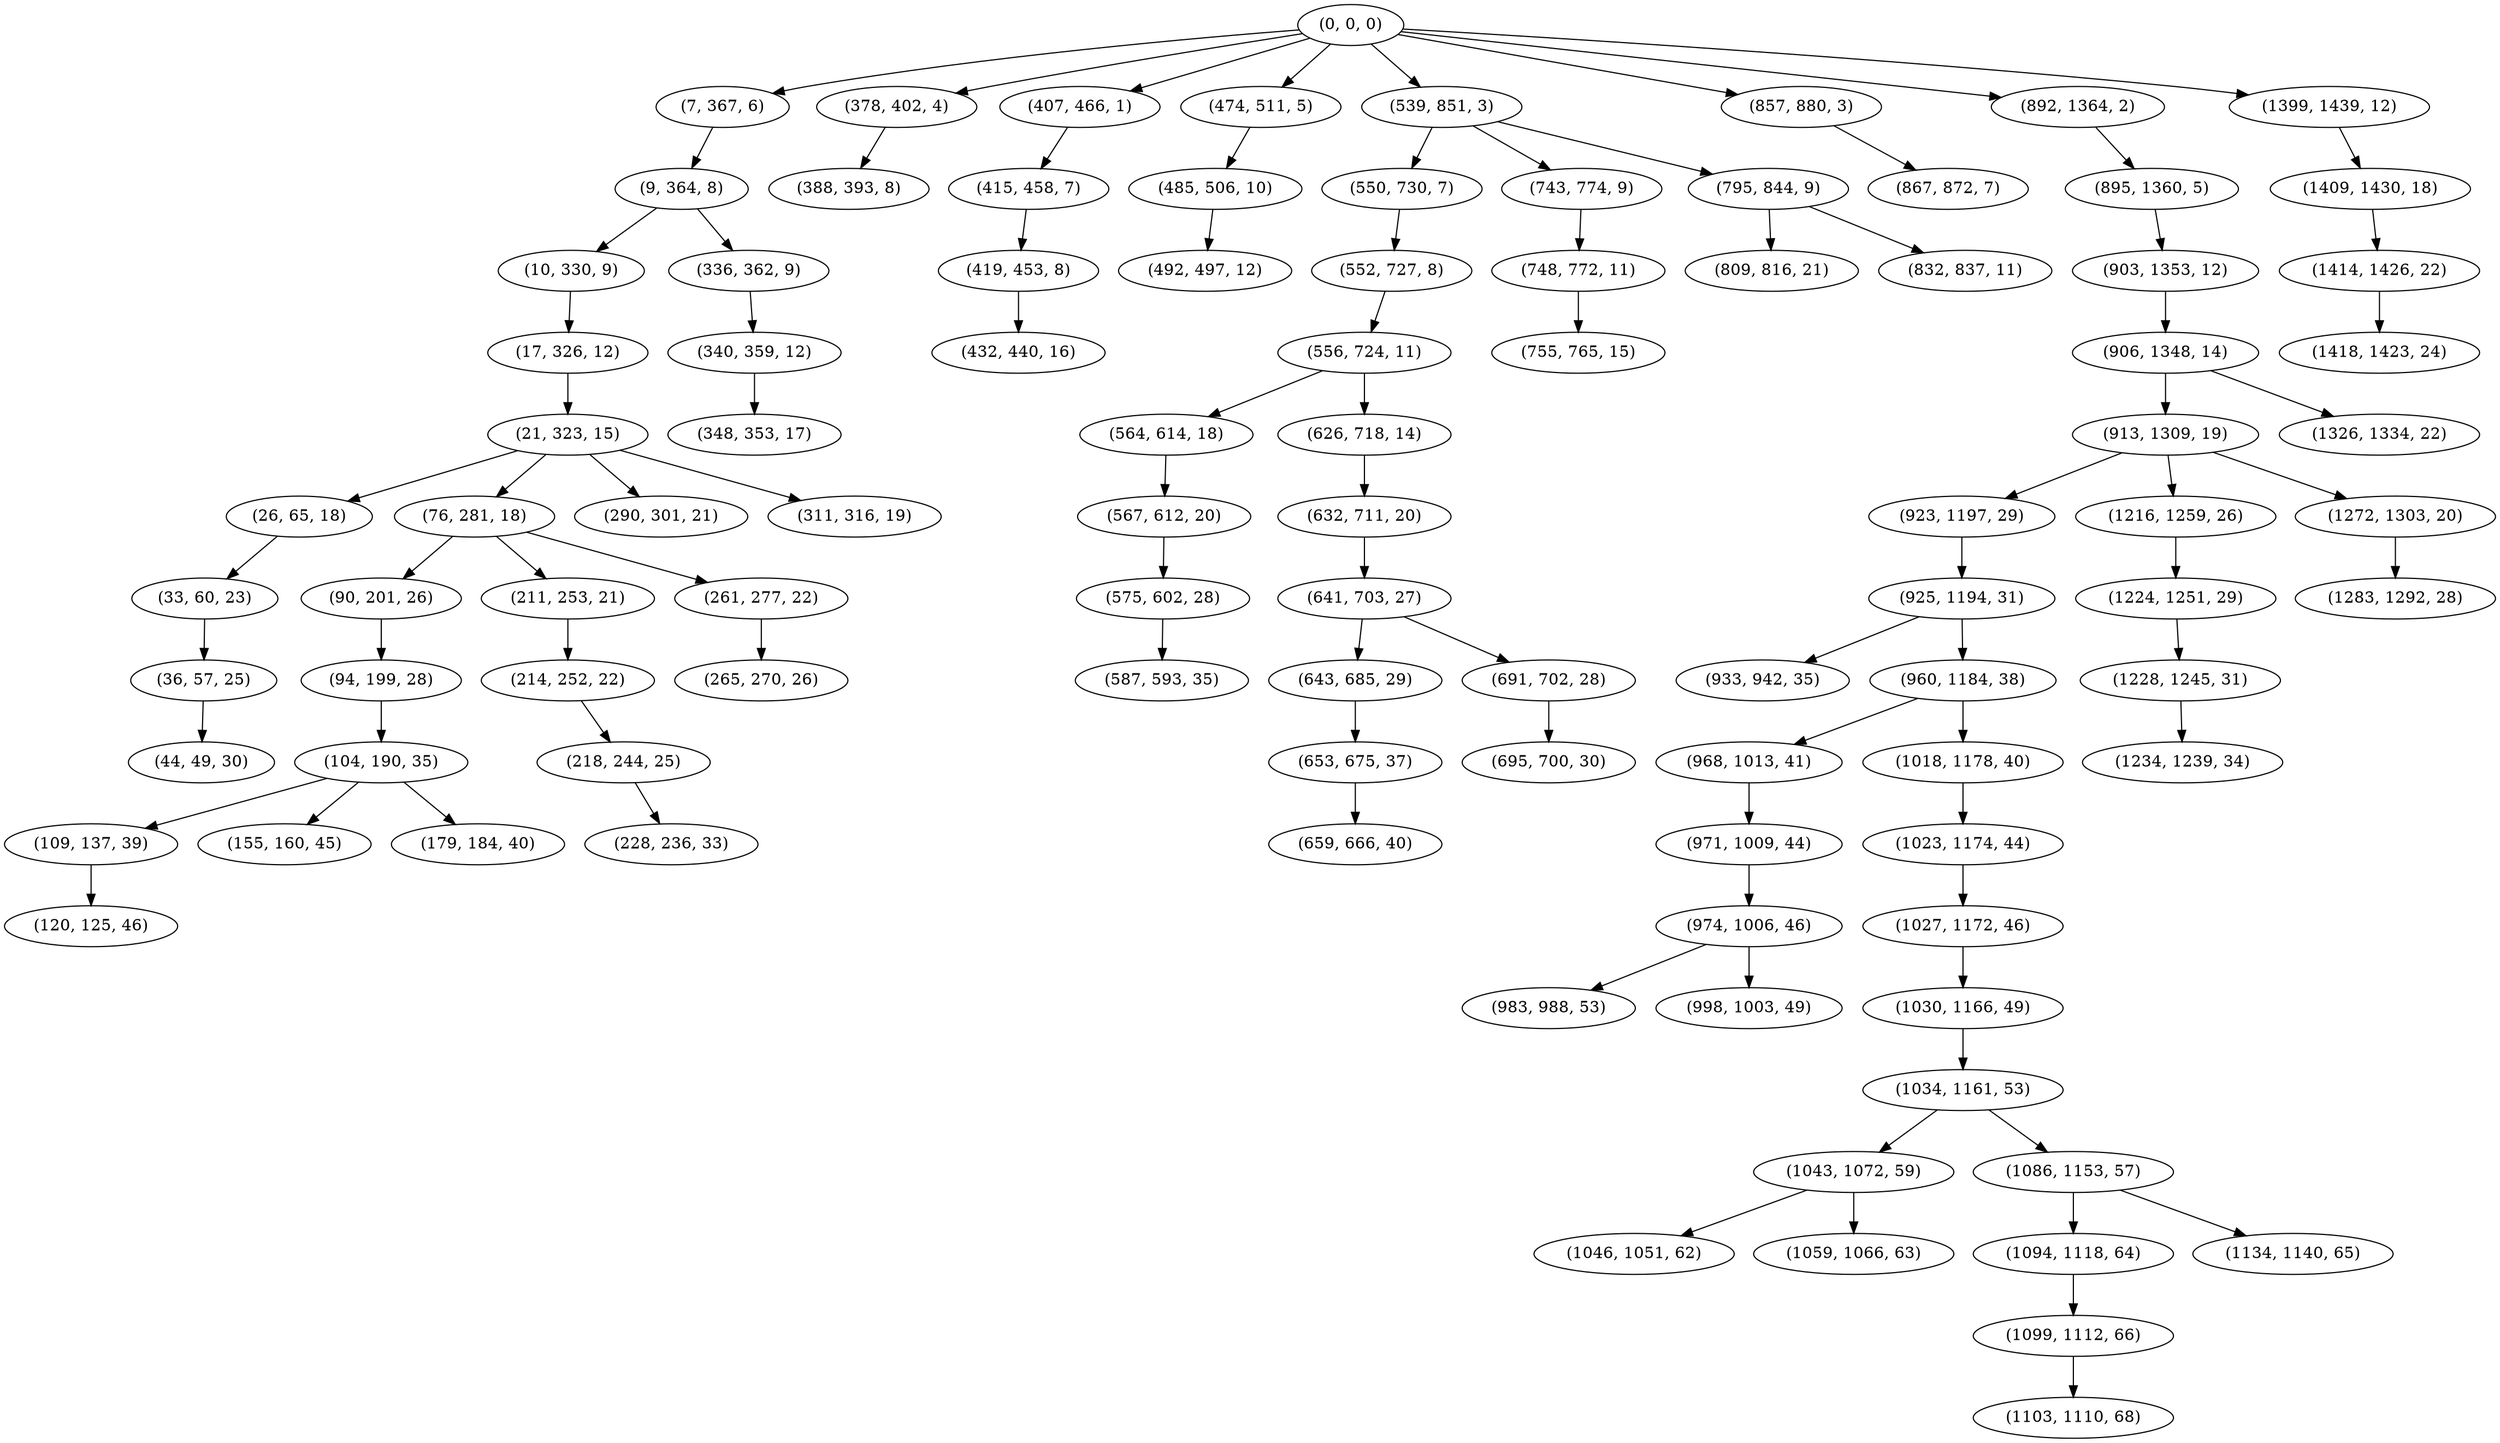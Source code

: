 digraph tree {
    "(0, 0, 0)";
    "(7, 367, 6)";
    "(9, 364, 8)";
    "(10, 330, 9)";
    "(17, 326, 12)";
    "(21, 323, 15)";
    "(26, 65, 18)";
    "(33, 60, 23)";
    "(36, 57, 25)";
    "(44, 49, 30)";
    "(76, 281, 18)";
    "(90, 201, 26)";
    "(94, 199, 28)";
    "(104, 190, 35)";
    "(109, 137, 39)";
    "(120, 125, 46)";
    "(155, 160, 45)";
    "(179, 184, 40)";
    "(211, 253, 21)";
    "(214, 252, 22)";
    "(218, 244, 25)";
    "(228, 236, 33)";
    "(261, 277, 22)";
    "(265, 270, 26)";
    "(290, 301, 21)";
    "(311, 316, 19)";
    "(336, 362, 9)";
    "(340, 359, 12)";
    "(348, 353, 17)";
    "(378, 402, 4)";
    "(388, 393, 8)";
    "(407, 466, 1)";
    "(415, 458, 7)";
    "(419, 453, 8)";
    "(432, 440, 16)";
    "(474, 511, 5)";
    "(485, 506, 10)";
    "(492, 497, 12)";
    "(539, 851, 3)";
    "(550, 730, 7)";
    "(552, 727, 8)";
    "(556, 724, 11)";
    "(564, 614, 18)";
    "(567, 612, 20)";
    "(575, 602, 28)";
    "(587, 593, 35)";
    "(626, 718, 14)";
    "(632, 711, 20)";
    "(641, 703, 27)";
    "(643, 685, 29)";
    "(653, 675, 37)";
    "(659, 666, 40)";
    "(691, 702, 28)";
    "(695, 700, 30)";
    "(743, 774, 9)";
    "(748, 772, 11)";
    "(755, 765, 15)";
    "(795, 844, 9)";
    "(809, 816, 21)";
    "(832, 837, 11)";
    "(857, 880, 3)";
    "(867, 872, 7)";
    "(892, 1364, 2)";
    "(895, 1360, 5)";
    "(903, 1353, 12)";
    "(906, 1348, 14)";
    "(913, 1309, 19)";
    "(923, 1197, 29)";
    "(925, 1194, 31)";
    "(933, 942, 35)";
    "(960, 1184, 38)";
    "(968, 1013, 41)";
    "(971, 1009, 44)";
    "(974, 1006, 46)";
    "(983, 988, 53)";
    "(998, 1003, 49)";
    "(1018, 1178, 40)";
    "(1023, 1174, 44)";
    "(1027, 1172, 46)";
    "(1030, 1166, 49)";
    "(1034, 1161, 53)";
    "(1043, 1072, 59)";
    "(1046, 1051, 62)";
    "(1059, 1066, 63)";
    "(1086, 1153, 57)";
    "(1094, 1118, 64)";
    "(1099, 1112, 66)";
    "(1103, 1110, 68)";
    "(1134, 1140, 65)";
    "(1216, 1259, 26)";
    "(1224, 1251, 29)";
    "(1228, 1245, 31)";
    "(1234, 1239, 34)";
    "(1272, 1303, 20)";
    "(1283, 1292, 28)";
    "(1326, 1334, 22)";
    "(1399, 1439, 12)";
    "(1409, 1430, 18)";
    "(1414, 1426, 22)";
    "(1418, 1423, 24)";
    "(0, 0, 0)" -> "(7, 367, 6)";
    "(0, 0, 0)" -> "(378, 402, 4)";
    "(0, 0, 0)" -> "(407, 466, 1)";
    "(0, 0, 0)" -> "(474, 511, 5)";
    "(0, 0, 0)" -> "(539, 851, 3)";
    "(0, 0, 0)" -> "(857, 880, 3)";
    "(0, 0, 0)" -> "(892, 1364, 2)";
    "(0, 0, 0)" -> "(1399, 1439, 12)";
    "(7, 367, 6)" -> "(9, 364, 8)";
    "(9, 364, 8)" -> "(10, 330, 9)";
    "(9, 364, 8)" -> "(336, 362, 9)";
    "(10, 330, 9)" -> "(17, 326, 12)";
    "(17, 326, 12)" -> "(21, 323, 15)";
    "(21, 323, 15)" -> "(26, 65, 18)";
    "(21, 323, 15)" -> "(76, 281, 18)";
    "(21, 323, 15)" -> "(290, 301, 21)";
    "(21, 323, 15)" -> "(311, 316, 19)";
    "(26, 65, 18)" -> "(33, 60, 23)";
    "(33, 60, 23)" -> "(36, 57, 25)";
    "(36, 57, 25)" -> "(44, 49, 30)";
    "(76, 281, 18)" -> "(90, 201, 26)";
    "(76, 281, 18)" -> "(211, 253, 21)";
    "(76, 281, 18)" -> "(261, 277, 22)";
    "(90, 201, 26)" -> "(94, 199, 28)";
    "(94, 199, 28)" -> "(104, 190, 35)";
    "(104, 190, 35)" -> "(109, 137, 39)";
    "(104, 190, 35)" -> "(155, 160, 45)";
    "(104, 190, 35)" -> "(179, 184, 40)";
    "(109, 137, 39)" -> "(120, 125, 46)";
    "(211, 253, 21)" -> "(214, 252, 22)";
    "(214, 252, 22)" -> "(218, 244, 25)";
    "(218, 244, 25)" -> "(228, 236, 33)";
    "(261, 277, 22)" -> "(265, 270, 26)";
    "(336, 362, 9)" -> "(340, 359, 12)";
    "(340, 359, 12)" -> "(348, 353, 17)";
    "(378, 402, 4)" -> "(388, 393, 8)";
    "(407, 466, 1)" -> "(415, 458, 7)";
    "(415, 458, 7)" -> "(419, 453, 8)";
    "(419, 453, 8)" -> "(432, 440, 16)";
    "(474, 511, 5)" -> "(485, 506, 10)";
    "(485, 506, 10)" -> "(492, 497, 12)";
    "(539, 851, 3)" -> "(550, 730, 7)";
    "(539, 851, 3)" -> "(743, 774, 9)";
    "(539, 851, 3)" -> "(795, 844, 9)";
    "(550, 730, 7)" -> "(552, 727, 8)";
    "(552, 727, 8)" -> "(556, 724, 11)";
    "(556, 724, 11)" -> "(564, 614, 18)";
    "(556, 724, 11)" -> "(626, 718, 14)";
    "(564, 614, 18)" -> "(567, 612, 20)";
    "(567, 612, 20)" -> "(575, 602, 28)";
    "(575, 602, 28)" -> "(587, 593, 35)";
    "(626, 718, 14)" -> "(632, 711, 20)";
    "(632, 711, 20)" -> "(641, 703, 27)";
    "(641, 703, 27)" -> "(643, 685, 29)";
    "(641, 703, 27)" -> "(691, 702, 28)";
    "(643, 685, 29)" -> "(653, 675, 37)";
    "(653, 675, 37)" -> "(659, 666, 40)";
    "(691, 702, 28)" -> "(695, 700, 30)";
    "(743, 774, 9)" -> "(748, 772, 11)";
    "(748, 772, 11)" -> "(755, 765, 15)";
    "(795, 844, 9)" -> "(809, 816, 21)";
    "(795, 844, 9)" -> "(832, 837, 11)";
    "(857, 880, 3)" -> "(867, 872, 7)";
    "(892, 1364, 2)" -> "(895, 1360, 5)";
    "(895, 1360, 5)" -> "(903, 1353, 12)";
    "(903, 1353, 12)" -> "(906, 1348, 14)";
    "(906, 1348, 14)" -> "(913, 1309, 19)";
    "(906, 1348, 14)" -> "(1326, 1334, 22)";
    "(913, 1309, 19)" -> "(923, 1197, 29)";
    "(913, 1309, 19)" -> "(1216, 1259, 26)";
    "(913, 1309, 19)" -> "(1272, 1303, 20)";
    "(923, 1197, 29)" -> "(925, 1194, 31)";
    "(925, 1194, 31)" -> "(933, 942, 35)";
    "(925, 1194, 31)" -> "(960, 1184, 38)";
    "(960, 1184, 38)" -> "(968, 1013, 41)";
    "(960, 1184, 38)" -> "(1018, 1178, 40)";
    "(968, 1013, 41)" -> "(971, 1009, 44)";
    "(971, 1009, 44)" -> "(974, 1006, 46)";
    "(974, 1006, 46)" -> "(983, 988, 53)";
    "(974, 1006, 46)" -> "(998, 1003, 49)";
    "(1018, 1178, 40)" -> "(1023, 1174, 44)";
    "(1023, 1174, 44)" -> "(1027, 1172, 46)";
    "(1027, 1172, 46)" -> "(1030, 1166, 49)";
    "(1030, 1166, 49)" -> "(1034, 1161, 53)";
    "(1034, 1161, 53)" -> "(1043, 1072, 59)";
    "(1034, 1161, 53)" -> "(1086, 1153, 57)";
    "(1043, 1072, 59)" -> "(1046, 1051, 62)";
    "(1043, 1072, 59)" -> "(1059, 1066, 63)";
    "(1086, 1153, 57)" -> "(1094, 1118, 64)";
    "(1086, 1153, 57)" -> "(1134, 1140, 65)";
    "(1094, 1118, 64)" -> "(1099, 1112, 66)";
    "(1099, 1112, 66)" -> "(1103, 1110, 68)";
    "(1216, 1259, 26)" -> "(1224, 1251, 29)";
    "(1224, 1251, 29)" -> "(1228, 1245, 31)";
    "(1228, 1245, 31)" -> "(1234, 1239, 34)";
    "(1272, 1303, 20)" -> "(1283, 1292, 28)";
    "(1399, 1439, 12)" -> "(1409, 1430, 18)";
    "(1409, 1430, 18)" -> "(1414, 1426, 22)";
    "(1414, 1426, 22)" -> "(1418, 1423, 24)";
}
